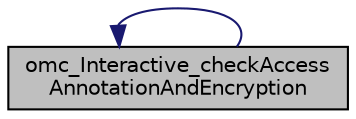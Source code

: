 digraph "omc_Interactive_checkAccessAnnotationAndEncryption"
{
  edge [fontname="Helvetica",fontsize="10",labelfontname="Helvetica",labelfontsize="10"];
  node [fontname="Helvetica",fontsize="10",shape=record];
  rankdir="LR";
  Node2124 [label="omc_Interactive_checkAccess\lAnnotationAndEncryption",height=0.2,width=0.4,color="black", fillcolor="grey75", style="filled", fontcolor="black"];
  Node2124 -> Node2124 [dir="back",color="midnightblue",fontsize="10",style="solid",fontname="Helvetica"];
}
